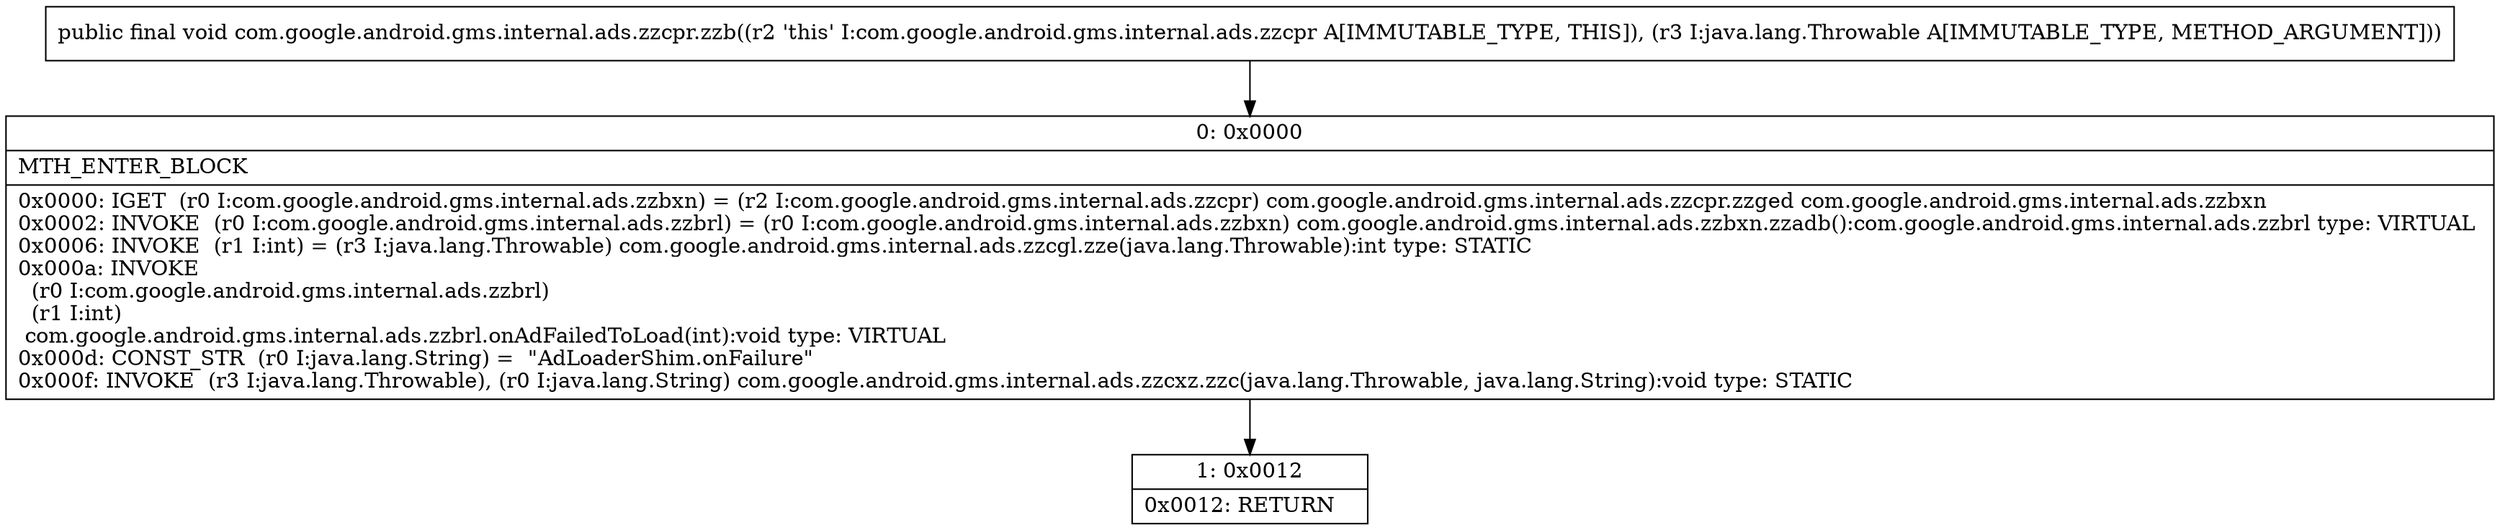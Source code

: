 digraph "CFG forcom.google.android.gms.internal.ads.zzcpr.zzb(Ljava\/lang\/Throwable;)V" {
Node_0 [shape=record,label="{0\:\ 0x0000|MTH_ENTER_BLOCK\l|0x0000: IGET  (r0 I:com.google.android.gms.internal.ads.zzbxn) = (r2 I:com.google.android.gms.internal.ads.zzcpr) com.google.android.gms.internal.ads.zzcpr.zzged com.google.android.gms.internal.ads.zzbxn \l0x0002: INVOKE  (r0 I:com.google.android.gms.internal.ads.zzbrl) = (r0 I:com.google.android.gms.internal.ads.zzbxn) com.google.android.gms.internal.ads.zzbxn.zzadb():com.google.android.gms.internal.ads.zzbrl type: VIRTUAL \l0x0006: INVOKE  (r1 I:int) = (r3 I:java.lang.Throwable) com.google.android.gms.internal.ads.zzcgl.zze(java.lang.Throwable):int type: STATIC \l0x000a: INVOKE  \l  (r0 I:com.google.android.gms.internal.ads.zzbrl)\l  (r1 I:int)\l com.google.android.gms.internal.ads.zzbrl.onAdFailedToLoad(int):void type: VIRTUAL \l0x000d: CONST_STR  (r0 I:java.lang.String) =  \"AdLoaderShim.onFailure\" \l0x000f: INVOKE  (r3 I:java.lang.Throwable), (r0 I:java.lang.String) com.google.android.gms.internal.ads.zzcxz.zzc(java.lang.Throwable, java.lang.String):void type: STATIC \l}"];
Node_1 [shape=record,label="{1\:\ 0x0012|0x0012: RETURN   \l}"];
MethodNode[shape=record,label="{public final void com.google.android.gms.internal.ads.zzcpr.zzb((r2 'this' I:com.google.android.gms.internal.ads.zzcpr A[IMMUTABLE_TYPE, THIS]), (r3 I:java.lang.Throwable A[IMMUTABLE_TYPE, METHOD_ARGUMENT])) }"];
MethodNode -> Node_0;
Node_0 -> Node_1;
}

